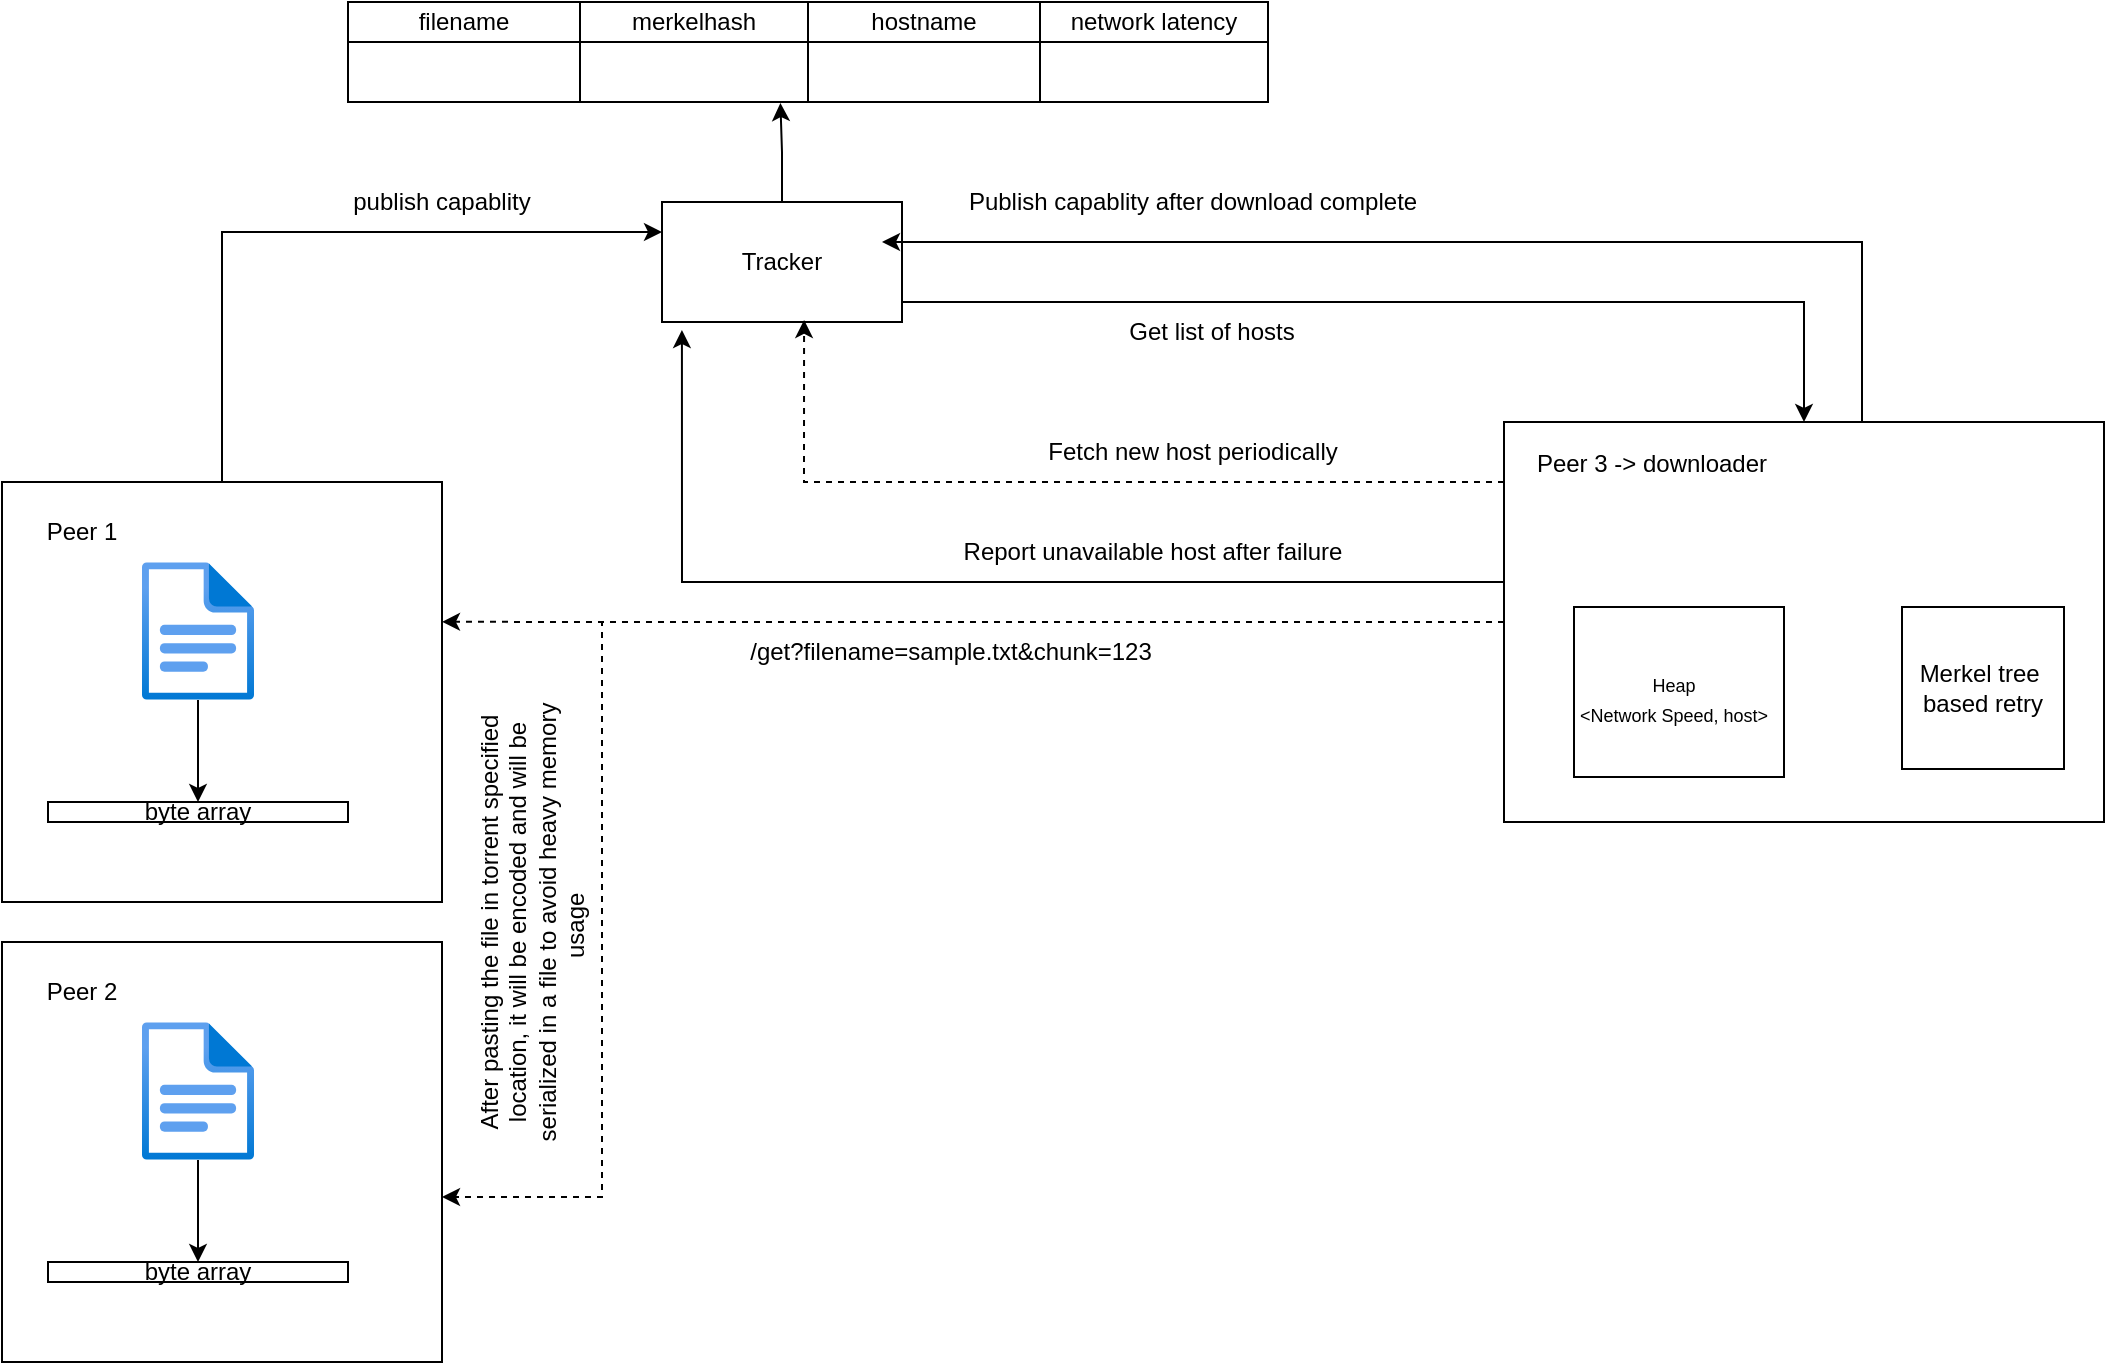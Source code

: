 <mxfile version="21.0.6" type="github">
  <diagram name="Page-1" id="S0UQIYWUkZK6q_A50c44">
    <mxGraphModel dx="1120" dy="1948" grid="1" gridSize="10" guides="1" tooltips="1" connect="1" arrows="1" fold="1" page="1" pageScale="1" pageWidth="827" pageHeight="1169" math="0" shadow="0">
      <root>
        <mxCell id="0" />
        <mxCell id="1" parent="0" />
        <mxCell id="7U0Bd-w2LLLf-2XWp2gc-9" style="edgeStyle=orthogonalEdgeStyle;rounded=0;orthogonalLoop=1;jettySize=auto;html=1;entryX=0;entryY=0.25;entryDx=0;entryDy=0;exitX=0.5;exitY=0;exitDx=0;exitDy=0;" parent="1" source="7U0Bd-w2LLLf-2XWp2gc-1" target="7U0Bd-w2LLLf-2XWp2gc-8" edge="1">
          <mxGeometry relative="1" as="geometry" />
        </mxCell>
        <mxCell id="7U0Bd-w2LLLf-2XWp2gc-60" style="edgeStyle=orthogonalEdgeStyle;rounded=0;orthogonalLoop=1;jettySize=auto;html=1;entryX=0.47;entryY=1.017;entryDx=0;entryDy=0;entryPerimeter=0;" parent="1" source="7U0Bd-w2LLLf-2XWp2gc-8" target="7U0Bd-w2LLLf-2XWp2gc-55" edge="1">
          <mxGeometry relative="1" as="geometry" />
        </mxCell>
        <mxCell id="7U0Bd-w2LLLf-2XWp2gc-63" style="edgeStyle=orthogonalEdgeStyle;rounded=0;orthogonalLoop=1;jettySize=auto;html=1;" parent="1" source="7U0Bd-w2LLLf-2XWp2gc-8" target="7U0Bd-w2LLLf-2XWp2gc-61" edge="1">
          <mxGeometry relative="1" as="geometry">
            <Array as="points">
              <mxPoint x="951" y="120" />
            </Array>
          </mxGeometry>
        </mxCell>
        <mxCell id="7U0Bd-w2LLLf-2XWp2gc-8" value="Tracker" style="rounded=0;whiteSpace=wrap;html=1;" parent="1" vertex="1">
          <mxGeometry x="380" y="70" width="120" height="60" as="geometry" />
        </mxCell>
        <mxCell id="7U0Bd-w2LLLf-2XWp2gc-10" value="publish capablity" style="text;html=1;strokeColor=none;fillColor=none;align=center;verticalAlign=middle;whiteSpace=wrap;rounded=0;" parent="1" vertex="1">
          <mxGeometry x="150" y="60" width="240" height="20" as="geometry" />
        </mxCell>
        <mxCell id="7U0Bd-w2LLLf-2XWp2gc-49" value="" style="shape=table;startSize=0;container=1;collapsible=0;childLayout=tableLayout;" parent="1" vertex="1">
          <mxGeometry x="223" y="-30" width="460" height="50" as="geometry" />
        </mxCell>
        <mxCell id="7U0Bd-w2LLLf-2XWp2gc-50" value="" style="shape=tableRow;horizontal=0;startSize=0;swimlaneHead=0;swimlaneBody=0;strokeColor=inherit;top=0;left=0;bottom=0;right=0;collapsible=0;dropTarget=0;fillColor=none;points=[[0,0.5],[1,0.5]];portConstraint=eastwest;" parent="7U0Bd-w2LLLf-2XWp2gc-49" vertex="1">
          <mxGeometry width="460" height="20" as="geometry" />
        </mxCell>
        <mxCell id="7U0Bd-w2LLLf-2XWp2gc-51" value="filename" style="shape=partialRectangle;html=1;whiteSpace=wrap;connectable=0;strokeColor=inherit;overflow=hidden;fillColor=none;top=0;left=0;bottom=0;right=0;pointerEvents=1;" parent="7U0Bd-w2LLLf-2XWp2gc-50" vertex="1">
          <mxGeometry width="116" height="20" as="geometry">
            <mxRectangle width="116" height="20" as="alternateBounds" />
          </mxGeometry>
        </mxCell>
        <mxCell id="7U0Bd-w2LLLf-2XWp2gc-52" value="merkelhash" style="shape=partialRectangle;html=1;whiteSpace=wrap;connectable=0;strokeColor=inherit;overflow=hidden;fillColor=none;top=0;left=0;bottom=0;right=0;pointerEvents=1;" parent="7U0Bd-w2LLLf-2XWp2gc-50" vertex="1">
          <mxGeometry x="116" width="114" height="20" as="geometry">
            <mxRectangle width="114" height="20" as="alternateBounds" />
          </mxGeometry>
        </mxCell>
        <mxCell id="7U0Bd-w2LLLf-2XWp2gc-53" value="hostname" style="shape=partialRectangle;html=1;whiteSpace=wrap;connectable=0;strokeColor=inherit;overflow=hidden;fillColor=none;top=0;left=0;bottom=0;right=0;pointerEvents=1;" parent="7U0Bd-w2LLLf-2XWp2gc-50" vertex="1">
          <mxGeometry x="230" width="116" height="20" as="geometry">
            <mxRectangle width="116" height="20" as="alternateBounds" />
          </mxGeometry>
        </mxCell>
        <mxCell id="7U0Bd-w2LLLf-2XWp2gc-54" value="network latency" style="shape=partialRectangle;html=1;whiteSpace=wrap;connectable=0;strokeColor=inherit;overflow=hidden;fillColor=none;top=0;left=0;bottom=0;right=0;pointerEvents=1;" parent="7U0Bd-w2LLLf-2XWp2gc-50" vertex="1">
          <mxGeometry x="346" width="114" height="20" as="geometry">
            <mxRectangle width="114" height="20" as="alternateBounds" />
          </mxGeometry>
        </mxCell>
        <mxCell id="7U0Bd-w2LLLf-2XWp2gc-55" value="" style="shape=tableRow;horizontal=0;startSize=0;swimlaneHead=0;swimlaneBody=0;strokeColor=inherit;top=0;left=0;bottom=0;right=0;collapsible=0;dropTarget=0;fillColor=none;points=[[0,0.5],[1,0.5]];portConstraint=eastwest;" parent="7U0Bd-w2LLLf-2XWp2gc-49" vertex="1">
          <mxGeometry y="20" width="460" height="30" as="geometry" />
        </mxCell>
        <mxCell id="7U0Bd-w2LLLf-2XWp2gc-56" value="" style="shape=partialRectangle;html=1;whiteSpace=wrap;connectable=0;strokeColor=inherit;overflow=hidden;fillColor=none;top=0;left=0;bottom=0;right=0;pointerEvents=1;" parent="7U0Bd-w2LLLf-2XWp2gc-55" vertex="1">
          <mxGeometry width="116" height="30" as="geometry">
            <mxRectangle width="116" height="30" as="alternateBounds" />
          </mxGeometry>
        </mxCell>
        <mxCell id="7U0Bd-w2LLLf-2XWp2gc-57" value="" style="shape=partialRectangle;html=1;whiteSpace=wrap;connectable=0;strokeColor=inherit;overflow=hidden;fillColor=none;top=0;left=0;bottom=0;right=0;pointerEvents=1;" parent="7U0Bd-w2LLLf-2XWp2gc-55" vertex="1">
          <mxGeometry x="116" width="114" height="30" as="geometry">
            <mxRectangle width="114" height="30" as="alternateBounds" />
          </mxGeometry>
        </mxCell>
        <mxCell id="7U0Bd-w2LLLf-2XWp2gc-58" value="" style="shape=partialRectangle;html=1;whiteSpace=wrap;connectable=0;strokeColor=inherit;overflow=hidden;fillColor=none;top=0;left=0;bottom=0;right=0;pointerEvents=1;" parent="7U0Bd-w2LLLf-2XWp2gc-55" vertex="1">
          <mxGeometry x="230" width="116" height="30" as="geometry">
            <mxRectangle width="116" height="30" as="alternateBounds" />
          </mxGeometry>
        </mxCell>
        <mxCell id="7U0Bd-w2LLLf-2XWp2gc-59" value="" style="shape=partialRectangle;html=1;whiteSpace=wrap;connectable=0;strokeColor=inherit;overflow=hidden;fillColor=none;top=0;left=0;bottom=0;right=0;pointerEvents=1;" parent="7U0Bd-w2LLLf-2XWp2gc-55" vertex="1">
          <mxGeometry x="346" width="114" height="30" as="geometry">
            <mxRectangle width="114" height="30" as="alternateBounds" />
          </mxGeometry>
        </mxCell>
        <mxCell id="7U0Bd-w2LLLf-2XWp2gc-65" style="edgeStyle=orthogonalEdgeStyle;rounded=0;orthogonalLoop=1;jettySize=auto;html=1;entryX=1;entryY=0.333;entryDx=0;entryDy=0;entryPerimeter=0;dashed=1;" parent="1" source="7U0Bd-w2LLLf-2XWp2gc-61" target="7U0Bd-w2LLLf-2XWp2gc-1" edge="1">
          <mxGeometry relative="1" as="geometry" />
        </mxCell>
        <mxCell id="7U0Bd-w2LLLf-2XWp2gc-74" style="edgeStyle=orthogonalEdgeStyle;rounded=0;orthogonalLoop=1;jettySize=auto;html=1;entryX=1;entryY=0.607;entryDx=0;entryDy=0;entryPerimeter=0;dashed=1;" parent="1" source="7U0Bd-w2LLLf-2XWp2gc-61" target="7U0Bd-w2LLLf-2XWp2gc-68" edge="1">
          <mxGeometry relative="1" as="geometry">
            <Array as="points">
              <mxPoint x="350" y="280" />
              <mxPoint x="350" y="568" />
            </Array>
          </mxGeometry>
        </mxCell>
        <mxCell id="7U0Bd-w2LLLf-2XWp2gc-79" style="edgeStyle=orthogonalEdgeStyle;rounded=0;orthogonalLoop=1;jettySize=auto;html=1;exitX=0;exitY=0.25;exitDx=0;exitDy=0;entryX=0.083;entryY=1.067;entryDx=0;entryDy=0;entryPerimeter=0;" parent="1" source="7U0Bd-w2LLLf-2XWp2gc-61" target="7U0Bd-w2LLLf-2XWp2gc-8" edge="1">
          <mxGeometry relative="1" as="geometry">
            <Array as="points">
              <mxPoint x="801" y="260" />
              <mxPoint x="390" y="260" />
            </Array>
          </mxGeometry>
        </mxCell>
        <mxCell id="7U0Bd-w2LLLf-2XWp2gc-64" value="Get list of hosts" style="text;html=1;strokeColor=none;fillColor=none;align=center;verticalAlign=middle;whiteSpace=wrap;rounded=0;" parent="1" vertex="1">
          <mxGeometry x="600" y="120" width="110" height="30" as="geometry" />
        </mxCell>
        <mxCell id="7U0Bd-w2LLLf-2XWp2gc-66" value="" style="group" parent="1" vertex="1" connectable="0">
          <mxGeometry x="50" y="210" width="220" height="210" as="geometry" />
        </mxCell>
        <mxCell id="7U0Bd-w2LLLf-2XWp2gc-1" value="" style="rounded=0;whiteSpace=wrap;html=1;" parent="7U0Bd-w2LLLf-2XWp2gc-66" vertex="1">
          <mxGeometry width="220" height="210" as="geometry" />
        </mxCell>
        <mxCell id="7U0Bd-w2LLLf-2XWp2gc-3" value="Peer 1" style="text;html=1;strokeColor=none;fillColor=none;align=center;verticalAlign=middle;whiteSpace=wrap;rounded=0;" parent="7U0Bd-w2LLLf-2XWp2gc-66" vertex="1">
          <mxGeometry x="10" y="10" width="60" height="30" as="geometry" />
        </mxCell>
        <mxCell id="7U0Bd-w2LLLf-2XWp2gc-4" value="" style="aspect=fixed;html=1;points=[];align=center;image;fontSize=12;image=img/lib/azure2/general/File.svg;" parent="7U0Bd-w2LLLf-2XWp2gc-66" vertex="1">
          <mxGeometry x="70" y="40" width="56.0" height="69" as="geometry" />
        </mxCell>
        <mxCell id="7U0Bd-w2LLLf-2XWp2gc-6" value="byte array" style="rounded=0;whiteSpace=wrap;html=1;" parent="7U0Bd-w2LLLf-2XWp2gc-66" vertex="1">
          <mxGeometry x="23" y="160" width="150" height="10" as="geometry" />
        </mxCell>
        <mxCell id="7U0Bd-w2LLLf-2XWp2gc-7" style="edgeStyle=orthogonalEdgeStyle;rounded=0;orthogonalLoop=1;jettySize=auto;html=1;" parent="7U0Bd-w2LLLf-2XWp2gc-66" source="7U0Bd-w2LLLf-2XWp2gc-4" target="7U0Bd-w2LLLf-2XWp2gc-6" edge="1">
          <mxGeometry relative="1" as="geometry" />
        </mxCell>
        <mxCell id="7U0Bd-w2LLLf-2XWp2gc-67" value="" style="group" parent="1" vertex="1" connectable="0">
          <mxGeometry x="50" y="440" width="220" height="210" as="geometry" />
        </mxCell>
        <mxCell id="7U0Bd-w2LLLf-2XWp2gc-68" value="" style="rounded=0;whiteSpace=wrap;html=1;" parent="7U0Bd-w2LLLf-2XWp2gc-67" vertex="1">
          <mxGeometry width="220" height="210" as="geometry" />
        </mxCell>
        <mxCell id="7U0Bd-w2LLLf-2XWp2gc-69" value="Peer 2" style="text;html=1;strokeColor=none;fillColor=none;align=center;verticalAlign=middle;whiteSpace=wrap;rounded=0;" parent="7U0Bd-w2LLLf-2XWp2gc-67" vertex="1">
          <mxGeometry x="10" y="10" width="60" height="30" as="geometry" />
        </mxCell>
        <mxCell id="7U0Bd-w2LLLf-2XWp2gc-70" value="" style="aspect=fixed;html=1;points=[];align=center;image;fontSize=12;image=img/lib/azure2/general/File.svg;" parent="7U0Bd-w2LLLf-2XWp2gc-67" vertex="1">
          <mxGeometry x="70" y="40" width="56.0" height="69" as="geometry" />
        </mxCell>
        <mxCell id="7U0Bd-w2LLLf-2XWp2gc-71" value="byte array" style="rounded=0;whiteSpace=wrap;html=1;" parent="7U0Bd-w2LLLf-2XWp2gc-67" vertex="1">
          <mxGeometry x="23" y="160" width="150" height="10" as="geometry" />
        </mxCell>
        <mxCell id="7U0Bd-w2LLLf-2XWp2gc-72" style="edgeStyle=orthogonalEdgeStyle;rounded=0;orthogonalLoop=1;jettySize=auto;html=1;" parent="7U0Bd-w2LLLf-2XWp2gc-67" source="7U0Bd-w2LLLf-2XWp2gc-70" target="7U0Bd-w2LLLf-2XWp2gc-71" edge="1">
          <mxGeometry relative="1" as="geometry" />
        </mxCell>
        <mxCell id="7U0Bd-w2LLLf-2XWp2gc-80" value="Report unavailable host after failure" style="text;html=1;align=center;verticalAlign=middle;resizable=0;points=[];autosize=1;strokeColor=none;fillColor=none;" parent="1" vertex="1">
          <mxGeometry x="520" y="230" width="210" height="30" as="geometry" />
        </mxCell>
        <mxCell id="7U0Bd-w2LLLf-2XWp2gc-82" value="" style="group" parent="1" vertex="1" connectable="0">
          <mxGeometry x="790" y="180" width="311" height="200" as="geometry" />
        </mxCell>
        <mxCell id="7U0Bd-w2LLLf-2XWp2gc-61" value="" style="rounded=0;whiteSpace=wrap;html=1;" parent="7U0Bd-w2LLLf-2XWp2gc-82" vertex="1">
          <mxGeometry x="11" width="300" height="200" as="geometry" />
        </mxCell>
        <mxCell id="7U0Bd-w2LLLf-2XWp2gc-62" value="Peer 3 -&amp;gt; downloader" style="text;html=1;strokeColor=none;fillColor=none;align=center;verticalAlign=middle;whiteSpace=wrap;rounded=0;" parent="7U0Bd-w2LLLf-2XWp2gc-82" vertex="1">
          <mxGeometry y="21" width="170" as="geometry" />
        </mxCell>
        <mxCell id="7U0Bd-w2LLLf-2XWp2gc-78" value="" style="group" parent="7U0Bd-w2LLLf-2XWp2gc-82" vertex="1" connectable="0">
          <mxGeometry x="41" y="92.5" width="110" height="85" as="geometry" />
        </mxCell>
        <mxCell id="7U0Bd-w2LLLf-2XWp2gc-75" value="" style="rounded=0;whiteSpace=wrap;html=1;" parent="7U0Bd-w2LLLf-2XWp2gc-78" vertex="1">
          <mxGeometry x="5" width="105" height="85" as="geometry" />
        </mxCell>
        <mxCell id="7U0Bd-w2LLLf-2XWp2gc-76" value="&lt;font style=&quot;font-size: 9px;&quot;&gt;Heap&lt;br&gt;&amp;lt;Network Speed, host&amp;gt;&lt;/font&gt;" style="text;html=1;strokeColor=none;fillColor=none;align=center;verticalAlign=middle;whiteSpace=wrap;rounded=0;" parent="7U0Bd-w2LLLf-2XWp2gc-78" vertex="1">
          <mxGeometry y="30" width="110" height="30" as="geometry" />
        </mxCell>
        <mxCell id="7U0Bd-w2LLLf-2XWp2gc-81" value="Merkel tree&amp;nbsp;&lt;br&gt;based retry" style="whiteSpace=wrap;html=1;aspect=fixed;" parent="7U0Bd-w2LLLf-2XWp2gc-82" vertex="1">
          <mxGeometry x="210" y="92.5" width="81" height="81" as="geometry" />
        </mxCell>
        <mxCell id="7U0Bd-w2LLLf-2XWp2gc-83" style="edgeStyle=orthogonalEdgeStyle;rounded=0;orthogonalLoop=1;jettySize=auto;html=1;" parent="1" source="7U0Bd-w2LLLf-2XWp2gc-61" edge="1">
          <mxGeometry relative="1" as="geometry">
            <mxPoint x="490" y="90" as="targetPoint" />
            <Array as="points">
              <mxPoint x="980" y="90" />
              <mxPoint x="500" y="90" />
            </Array>
          </mxGeometry>
        </mxCell>
        <mxCell id="7U0Bd-w2LLLf-2XWp2gc-84" value="Publish capablity after download complete" style="text;html=1;align=center;verticalAlign=middle;resizable=0;points=[];autosize=1;strokeColor=none;fillColor=none;" parent="1" vertex="1">
          <mxGeometry x="520" y="55" width="250" height="30" as="geometry" />
        </mxCell>
        <mxCell id="7U0Bd-w2LLLf-2XWp2gc-85" value="/get?filename=sample.txt&amp;amp;chunk=123" style="text;html=1;align=center;verticalAlign=middle;resizable=0;points=[];autosize=1;strokeColor=none;fillColor=none;" parent="1" vertex="1">
          <mxGeometry x="414" y="280" width="220" height="30" as="geometry" />
        </mxCell>
        <mxCell id="7U0Bd-w2LLLf-2XWp2gc-86" style="edgeStyle=orthogonalEdgeStyle;rounded=0;orthogonalLoop=1;jettySize=auto;html=1;entryX=0.592;entryY=0.983;entryDx=0;entryDy=0;entryPerimeter=0;dashed=1;" parent="1" source="7U0Bd-w2LLLf-2XWp2gc-61" target="7U0Bd-w2LLLf-2XWp2gc-8" edge="1">
          <mxGeometry relative="1" as="geometry">
            <Array as="points">
              <mxPoint x="451" y="210" />
            </Array>
          </mxGeometry>
        </mxCell>
        <mxCell id="7U0Bd-w2LLLf-2XWp2gc-87" value="Fetch new host periodically" style="text;html=1;align=center;verticalAlign=middle;resizable=0;points=[];autosize=1;strokeColor=none;fillColor=none;" parent="1" vertex="1">
          <mxGeometry x="560" y="180" width="170" height="30" as="geometry" />
        </mxCell>
        <mxCell id="k-NxRLuGSRXrntSRqvCU-1" value="After pasting the file in torrent specified location, it will be encoded and will be serialized in a file to avoid heavy memory usage&amp;nbsp;" style="text;html=1;strokeColor=none;fillColor=none;align=center;verticalAlign=middle;whiteSpace=wrap;rounded=0;rotation=-90;" vertex="1" parent="1">
          <mxGeometry x="200" y="390" width="230" height="80" as="geometry" />
        </mxCell>
      </root>
    </mxGraphModel>
  </diagram>
</mxfile>
